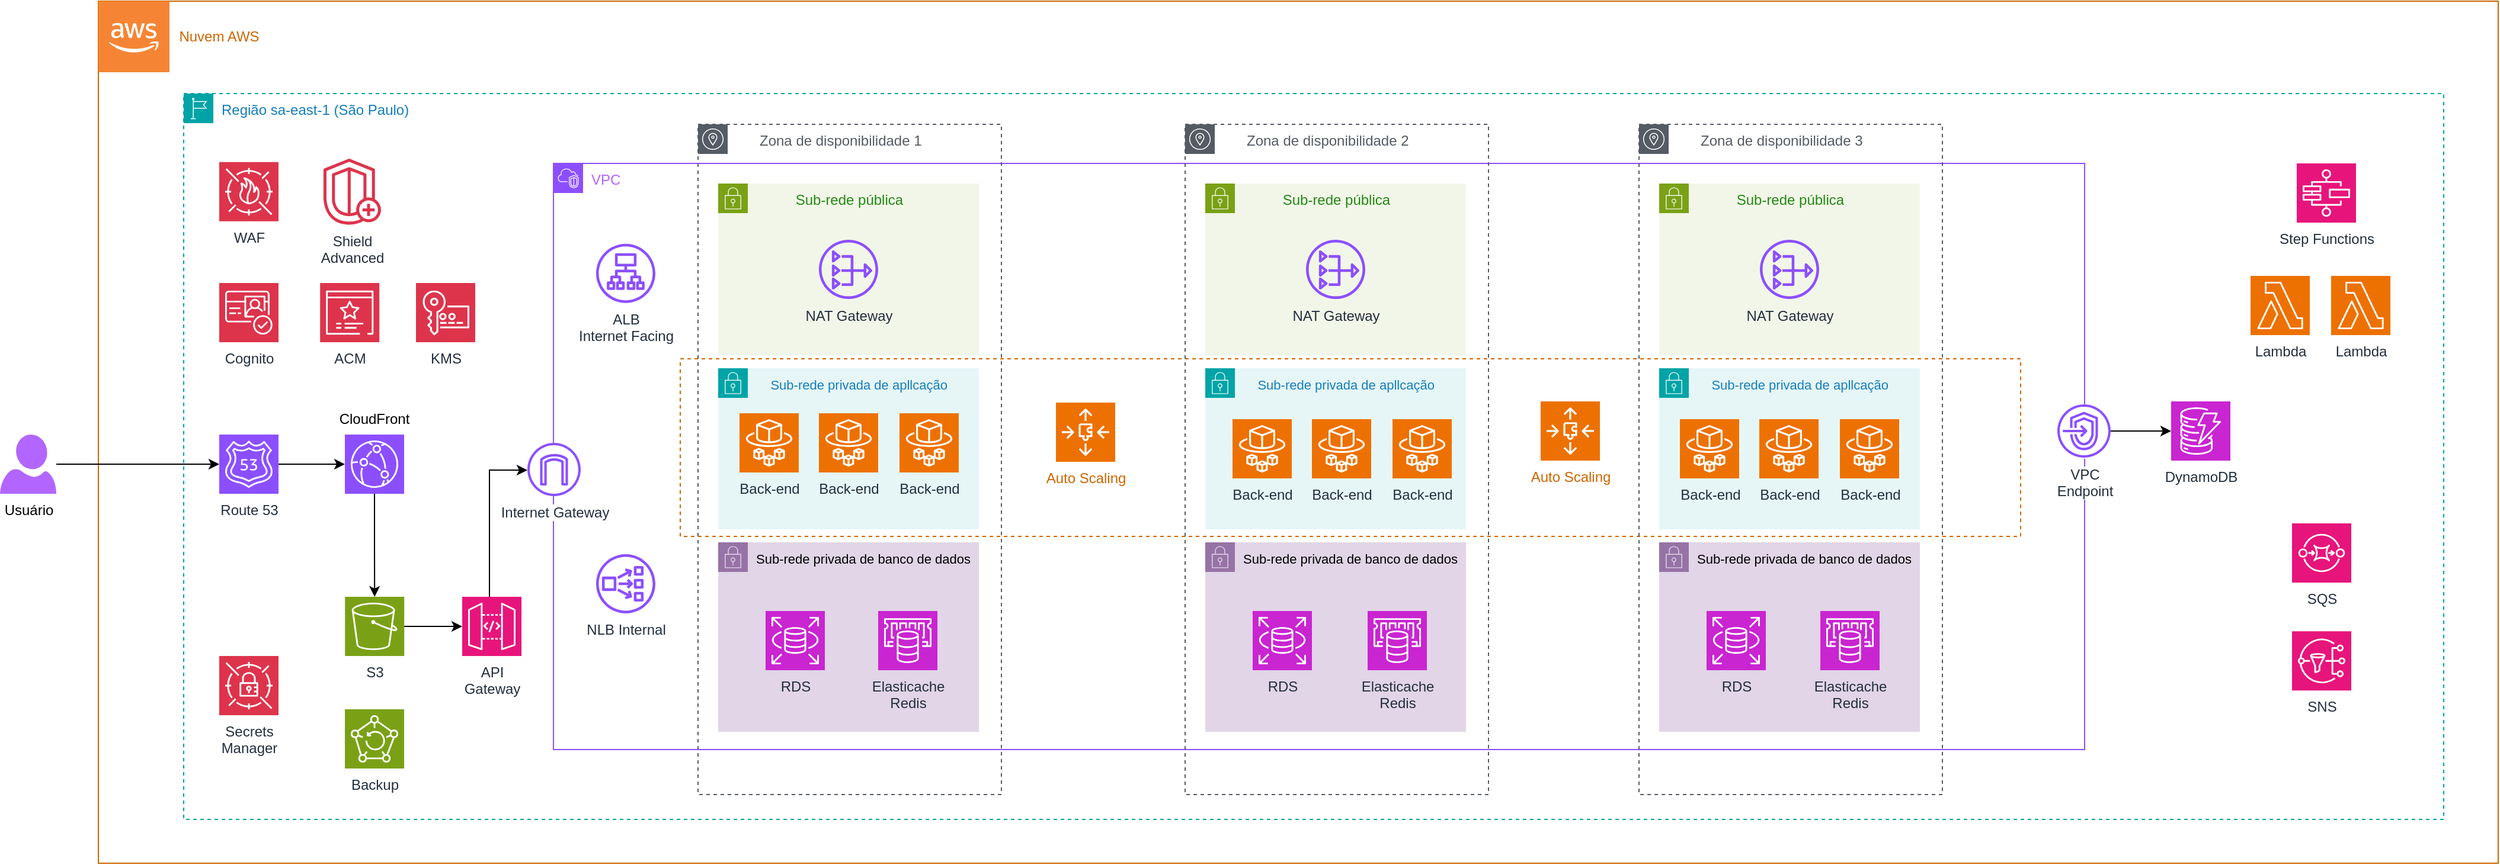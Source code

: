 <mxfile version="24.8.2">
  <diagram name="Página-1" id="DPcn1yZD8iGc-FGR58PV">
    <mxGraphModel dx="1272" dy="1261" grid="0" gridSize="10" guides="1" tooltips="1" connect="1" arrows="1" fold="1" page="0" pageScale="1" pageWidth="827" pageHeight="1169" math="0" shadow="0">
      <root>
        <mxCell id="0" />
        <mxCell id="1" parent="0" />
        <mxCell id="PLWEleHOjHAaLNSBa5Qi-57" value="" style="rounded=0;whiteSpace=wrap;html=1;fillColor=none;strokeColor=#CC6600;dashed=1;" vertex="1" parent="1">
          <mxGeometry x="913" y="249" width="1131" height="150" as="geometry" />
        </mxCell>
        <mxCell id="aoNCeluYvY0btMDJ25dr-2" value="" style="rounded=0;whiteSpace=wrap;html=1;fillColor=none;strokeColor=#CC6600;" parent="1" vertex="1">
          <mxGeometry x="422" y="-53" width="2025" height="728" as="geometry" />
        </mxCell>
        <mxCell id="PLWEleHOjHAaLNSBa5Qi-2" value="Região sa-east-1 (São Paulo)" style="points=[[0,0],[0.25,0],[0.5,0],[0.75,0],[1,0],[1,0.25],[1,0.5],[1,0.75],[1,1],[0.75,1],[0.5,1],[0.25,1],[0,1],[0,0.75],[0,0.5],[0,0.25]];outlineConnect=0;gradientColor=none;html=1;whiteSpace=wrap;fontSize=12;fontStyle=0;container=0;pointerEvents=0;collapsible=0;recursiveResize=0;shape=mxgraph.aws4.group;grIcon=mxgraph.aws4.group_region;strokeColor=#00A4A6;fillColor=none;verticalAlign=top;align=left;spacingLeft=30;fontColor=#147EBA;dashed=1;" vertex="1" parent="1">
          <mxGeometry x="494" y="25" width="1907" height="613" as="geometry" />
        </mxCell>
        <mxCell id="PLWEleHOjHAaLNSBa5Qi-3" value="&lt;font color=&quot;#b266ff&quot;&gt;VPC&lt;/font&gt;" style="points=[[0,0],[0.25,0],[0.5,0],[0.75,0],[1,0],[1,0.25],[1,0.5],[1,0.75],[1,1],[0.75,1],[0.5,1],[0.25,1],[0,1],[0,0.75],[0,0.5],[0,0.25]];outlineConnect=0;gradientColor=none;html=1;whiteSpace=wrap;fontSize=12;fontStyle=0;container=1;pointerEvents=0;collapsible=0;recursiveResize=0;shape=mxgraph.aws4.group;grIcon=mxgraph.aws4.group_vpc2;strokeColor=#8C4FFF;fillColor=none;verticalAlign=top;align=left;spacingLeft=30;fontColor=#AAB7B8;dashed=0;" vertex="1" parent="1">
          <mxGeometry x="806" y="84" width="1292" height="495" as="geometry" />
        </mxCell>
        <mxCell id="PLWEleHOjHAaLNSBa5Qi-55" value="&lt;font color=&quot;#cc6600&quot;&gt;Auto Scaling&lt;/font&gt;" style="sketch=0;points=[[0,0,0],[0.25,0,0],[0.5,0,0],[0.75,0,0],[1,0,0],[0,1,0],[0.25,1,0],[0.5,1,0],[0.75,1,0],[1,1,0],[0,0.25,0],[0,0.5,0],[0,0.75,0],[1,0.25,0],[1,0.5,0],[1,0.75,0]];outlineConnect=0;fontColor=#232F3E;fillColor=#ED7100;strokeColor=#ffffff;dashed=0;verticalLabelPosition=bottom;verticalAlign=top;align=center;html=1;fontSize=12;fontStyle=0;aspect=fixed;shape=mxgraph.aws4.resourceIcon;resIcon=mxgraph.aws4.auto_scaling3;" vertex="1" parent="PLWEleHOjHAaLNSBa5Qi-3">
          <mxGeometry x="424" y="202" width="50" height="50" as="geometry" />
        </mxCell>
        <mxCell id="PLWEleHOjHAaLNSBa5Qi-41" value="ALB&lt;br&gt;Internet Facing" style="sketch=0;outlineConnect=0;fontColor=#232F3E;gradientColor=none;fillColor=#8C4FFF;strokeColor=none;dashed=0;verticalLabelPosition=bottom;verticalAlign=top;align=center;html=1;fontSize=12;fontStyle=0;aspect=fixed;pointerEvents=1;shape=mxgraph.aws4.application_load_balancer;" vertex="1" parent="PLWEleHOjHAaLNSBa5Qi-3">
          <mxGeometry x="36" y="67.86" width="50" height="50" as="geometry" />
        </mxCell>
        <mxCell id="PLWEleHOjHAaLNSBa5Qi-12" value="" style="group" vertex="1" connectable="0" parent="1">
          <mxGeometry x="928" y="51" width="259" height="566" as="geometry" />
        </mxCell>
        <mxCell id="PLWEleHOjHAaLNSBa5Qi-4" value="&amp;nbsp; &amp;nbsp; &amp;nbsp; Zona de disponibilidade 1" style="sketch=0;outlineConnect=0;gradientColor=none;html=1;whiteSpace=wrap;fontSize=12;fontStyle=0;shape=mxgraph.aws4.group;grIcon=mxgraph.aws4.group_availability_zone;strokeColor=#545B64;fillColor=none;verticalAlign=top;align=left;spacingLeft=30;fontColor=#545B64;dashed=1;" vertex="1" parent="PLWEleHOjHAaLNSBa5Qi-12">
          <mxGeometry width="256" height="566" as="geometry" />
        </mxCell>
        <mxCell id="PLWEleHOjHAaLNSBa5Qi-9" value="&amp;nbsp; &amp;nbsp; &amp;nbsp; &amp;nbsp; &amp;nbsp; Sub-rede pública" style="points=[[0,0],[0.25,0],[0.5,0],[0.75,0],[1,0],[1,0.25],[1,0.5],[1,0.75],[1,1],[0.75,1],[0.5,1],[0.25,1],[0,1],[0,0.75],[0,0.5],[0,0.25]];outlineConnect=0;gradientColor=none;html=1;whiteSpace=wrap;fontSize=12;fontStyle=0;container=1;pointerEvents=0;collapsible=0;recursiveResize=0;shape=mxgraph.aws4.group;grIcon=mxgraph.aws4.group_security_group;grStroke=0;strokeColor=#7AA116;fillColor=#F2F6E8;verticalAlign=top;align=left;spacingLeft=30;fontColor=#248814;dashed=0;" vertex="1" parent="PLWEleHOjHAaLNSBa5Qi-12">
          <mxGeometry x="17" y="50" width="220" height="145" as="geometry" />
        </mxCell>
        <mxCell id="PLWEleHOjHAaLNSBa5Qi-10" value="&lt;font style=&quot;font-size: 11px;&quot;&gt;&amp;nbsp; &amp;nbsp; Sub-rede privada de apllcação&lt;/font&gt;" style="points=[[0,0],[0.25,0],[0.5,0],[0.75,0],[1,0],[1,0.25],[1,0.5],[1,0.75],[1,1],[0.75,1],[0.5,1],[0.25,1],[0,1],[0,0.75],[0,0.5],[0,0.25]];outlineConnect=0;gradientColor=none;html=1;whiteSpace=wrap;fontSize=12;fontStyle=0;container=1;pointerEvents=0;collapsible=0;recursiveResize=0;shape=mxgraph.aws4.group;grIcon=mxgraph.aws4.group_security_group;grStroke=0;strokeColor=#00A4A6;fillColor=#E6F6F7;verticalAlign=top;align=left;spacingLeft=30;fontColor=#147EBA;dashed=0;" vertex="1" parent="PLWEleHOjHAaLNSBa5Qi-12">
          <mxGeometry x="17" y="206" width="220" height="136" as="geometry" />
        </mxCell>
        <mxCell id="PLWEleHOjHAaLNSBa5Qi-11" value="&lt;font style=&quot;font-size: 11px;&quot;&gt;Sub-rede privada de banco de dados&lt;/font&gt;" style="points=[[0,0],[0.25,0],[0.5,0],[0.75,0],[1,0],[1,0.25],[1,0.5],[1,0.75],[1,1],[0.75,1],[0.5,1],[0.25,1],[0,1],[0,0.75],[0,0.5],[0,0.25]];outlineConnect=0;html=1;whiteSpace=wrap;fontSize=12;fontStyle=0;container=1;pointerEvents=0;collapsible=0;recursiveResize=0;shape=mxgraph.aws4.group;grIcon=mxgraph.aws4.group_security_group;grStroke=0;strokeColor=#9673a6;fillColor=#e1d5e7;verticalAlign=top;align=left;spacingLeft=30;dashed=0;" vertex="1" parent="PLWEleHOjHAaLNSBa5Qi-12">
          <mxGeometry x="17" y="353" width="220" height="160" as="geometry" />
        </mxCell>
        <mxCell id="PLWEleHOjHAaLNSBa5Qi-23" value="NAT Gateway" style="sketch=0;outlineConnect=0;fontColor=#232F3E;gradientColor=none;fillColor=#8C4FFF;strokeColor=none;dashed=0;verticalLabelPosition=bottom;verticalAlign=top;align=center;html=1;fontSize=12;fontStyle=0;aspect=fixed;pointerEvents=1;shape=mxgraph.aws4.nat_gateway;" vertex="1" parent="PLWEleHOjHAaLNSBa5Qi-12">
          <mxGeometry x="102" y="97.5" width="50" height="50" as="geometry" />
        </mxCell>
        <mxCell id="PLWEleHOjHAaLNSBa5Qi-39" value="Back-end" style="sketch=0;points=[[0,0,0],[0.25,0,0],[0.5,0,0],[0.75,0,0],[1,0,0],[0,1,0],[0.25,1,0],[0.5,1,0],[0.75,1,0],[1,1,0],[0,0.25,0],[0,0.5,0],[0,0.75,0],[1,0.25,0],[1,0.5,0],[1,0.75,0]];outlineConnect=0;fontColor=#232F3E;fillColor=#ED7100;strokeColor=#ffffff;dashed=0;verticalLabelPosition=bottom;verticalAlign=top;align=center;html=1;fontSize=12;fontStyle=0;aspect=fixed;shape=mxgraph.aws4.resourceIcon;resIcon=mxgraph.aws4.fargate;" vertex="1" parent="PLWEleHOjHAaLNSBa5Qi-12">
          <mxGeometry x="35" y="244" width="50" height="50" as="geometry" />
        </mxCell>
        <mxCell id="PLWEleHOjHAaLNSBa5Qi-42" value="RDS" style="sketch=0;points=[[0,0,0],[0.25,0,0],[0.5,0,0],[0.75,0,0],[1,0,0],[0,1,0],[0.25,1,0],[0.5,1,0],[0.75,1,0],[1,1,0],[0,0.25,0],[0,0.5,0],[0,0.75,0],[1,0.25,0],[1,0.5,0],[1,0.75,0]];outlineConnect=0;fontColor=#232F3E;fillColor=#C925D1;strokeColor=#ffffff;dashed=0;verticalLabelPosition=bottom;verticalAlign=top;align=center;html=1;fontSize=12;fontStyle=0;aspect=fixed;shape=mxgraph.aws4.resourceIcon;resIcon=mxgraph.aws4.rds;" vertex="1" parent="PLWEleHOjHAaLNSBa5Qi-12">
          <mxGeometry x="57" y="411" width="50" height="50" as="geometry" />
        </mxCell>
        <mxCell id="PLWEleHOjHAaLNSBa5Qi-83" value="Elasticache&lt;div&gt;Redis&lt;/div&gt;" style="sketch=0;points=[[0,0,0],[0.25,0,0],[0.5,0,0],[0.75,0,0],[1,0,0],[0,1,0],[0.25,1,0],[0.5,1,0],[0.75,1,0],[1,1,0],[0,0.25,0],[0,0.5,0],[0,0.75,0],[1,0.25,0],[1,0.5,0],[1,0.75,0]];outlineConnect=0;fontColor=#232F3E;fillColor=#C925D1;strokeColor=#ffffff;dashed=0;verticalLabelPosition=bottom;verticalAlign=top;align=center;html=1;fontSize=12;fontStyle=0;aspect=fixed;shape=mxgraph.aws4.resourceIcon;resIcon=mxgraph.aws4.elasticache;" vertex="1" parent="PLWEleHOjHAaLNSBa5Qi-12">
          <mxGeometry x="152" y="411" width="50" height="50" as="geometry" />
        </mxCell>
        <mxCell id="PLWEleHOjHAaLNSBa5Qi-90" value="Back-end" style="sketch=0;points=[[0,0,0],[0.25,0,0],[0.5,0,0],[0.75,0,0],[1,0,0],[0,1,0],[0.25,1,0],[0.5,1,0],[0.75,1,0],[1,1,0],[0,0.25,0],[0,0.5,0],[0,0.75,0],[1,0.25,0],[1,0.5,0],[1,0.75,0]];outlineConnect=0;fontColor=#232F3E;fillColor=#ED7100;strokeColor=#ffffff;dashed=0;verticalLabelPosition=bottom;verticalAlign=top;align=center;html=1;fontSize=12;fontStyle=0;aspect=fixed;shape=mxgraph.aws4.resourceIcon;resIcon=mxgraph.aws4.fargate;" vertex="1" parent="PLWEleHOjHAaLNSBa5Qi-12">
          <mxGeometry x="102" y="244" width="50" height="50" as="geometry" />
        </mxCell>
        <mxCell id="PLWEleHOjHAaLNSBa5Qi-91" value="Back-end" style="sketch=0;points=[[0,0,0],[0.25,0,0],[0.5,0,0],[0.75,0,0],[1,0,0],[0,1,0],[0.25,1,0],[0.5,1,0],[0.75,1,0],[1,1,0],[0,0.25,0],[0,0.5,0],[0,0.75,0],[1,0.25,0],[1,0.5,0],[1,0.75,0]];outlineConnect=0;fontColor=#232F3E;fillColor=#ED7100;strokeColor=#ffffff;dashed=0;verticalLabelPosition=bottom;verticalAlign=top;align=center;html=1;fontSize=12;fontStyle=0;aspect=fixed;shape=mxgraph.aws4.resourceIcon;resIcon=mxgraph.aws4.fargate;" vertex="1" parent="PLWEleHOjHAaLNSBa5Qi-12">
          <mxGeometry x="170" y="244" width="50" height="50" as="geometry" />
        </mxCell>
        <mxCell id="PLWEleHOjHAaLNSBa5Qi-27" value="" style="ellipse;whiteSpace=wrap;html=1;aspect=fixed;fillColor=default;strokeColor=none;" vertex="1" parent="1">
          <mxGeometry x="784" y="320" width="45" height="45" as="geometry" />
        </mxCell>
        <mxCell id="PLWEleHOjHAaLNSBa5Qi-26" value="&lt;span style=&quot;background-color: rgb(255, 255, 255);&quot;&gt;Internet Gateway&lt;/span&gt;" style="sketch=0;outlineConnect=0;fontColor=#232F3E;gradientColor=none;fillColor=#8C4FFF;strokeColor=none;dashed=0;verticalLabelPosition=bottom;verticalAlign=top;align=center;html=1;fontSize=12;fontStyle=0;aspect=fixed;pointerEvents=1;shape=mxgraph.aws4.internet_gateway;" vertex="1" parent="1">
          <mxGeometry x="784" y="320" width="45" height="45" as="geometry" />
        </mxCell>
        <mxCell id="PLWEleHOjHAaLNSBa5Qi-30" value="Usuário" style="verticalLabelPosition=bottom;html=1;verticalAlign=top;align=center;strokeColor=none;fillColor=#B266FF;shape=mxgraph.azure.user;" vertex="1" parent="1">
          <mxGeometry x="339" y="313" width="47.5" height="50" as="geometry" />
        </mxCell>
        <mxCell id="PLWEleHOjHAaLNSBa5Qi-31" value="Route 53" style="sketch=0;points=[[0,0,0],[0.25,0,0],[0.5,0,0],[0.75,0,0],[1,0,0],[0,1,0],[0.25,1,0],[0.5,1,0],[0.75,1,0],[1,1,0],[0,0.25,0],[0,0.5,0],[0,0.75,0],[1,0.25,0],[1,0.5,0],[1,0.75,0]];outlineConnect=0;fontColor=#232F3E;fillColor=#8C4FFF;strokeColor=#ffffff;dashed=0;verticalLabelPosition=bottom;verticalAlign=top;align=center;html=1;fontSize=12;fontStyle=0;aspect=fixed;shape=mxgraph.aws4.resourceIcon;resIcon=mxgraph.aws4.route_53;" vertex="1" parent="1">
          <mxGeometry x="524.004" y="313" width="50" height="50" as="geometry" />
        </mxCell>
        <mxCell id="PLWEleHOjHAaLNSBa5Qi-50" style="edgeStyle=orthogonalEdgeStyle;rounded=0;orthogonalLoop=1;jettySize=auto;html=1;" edge="1" parent="1" source="PLWEleHOjHAaLNSBa5Qi-33" target="PLWEleHOjHAaLNSBa5Qi-34">
          <mxGeometry relative="1" as="geometry" />
        </mxCell>
        <mxCell id="PLWEleHOjHAaLNSBa5Qi-33" value="" style="sketch=0;points=[[0,0,0],[0.25,0,0],[0.5,0,0],[0.75,0,0],[1,0,0],[0,1,0],[0.25,1,0],[0.5,1,0],[0.75,1,0],[1,1,0],[0,0.25,0],[0,0.5,0],[0,0.75,0],[1,0.25,0],[1,0.5,0],[1,0.75,0]];outlineConnect=0;fontColor=#232F3E;fillColor=#8C4FFF;strokeColor=#ffffff;dashed=0;verticalLabelPosition=bottom;verticalAlign=top;align=center;html=1;fontSize=12;fontStyle=0;aspect=fixed;shape=mxgraph.aws4.resourceIcon;resIcon=mxgraph.aws4.cloudfront;" vertex="1" parent="1">
          <mxGeometry x="630.0" y="313" width="50" height="50" as="geometry" />
        </mxCell>
        <mxCell id="PLWEleHOjHAaLNSBa5Qi-34" value="S3" style="sketch=0;points=[[0,0,0],[0.25,0,0],[0.5,0,0],[0.75,0,0],[1,0,0],[0,1,0],[0.25,1,0],[0.5,1,0],[0.75,1,0],[1,1,0],[0,0.25,0],[0,0.5,0],[0,0.75,0],[1,0.25,0],[1,0.5,0],[1,0.75,0]];outlineConnect=0;fontColor=#232F3E;fillColor=#7AA116;strokeColor=#ffffff;dashed=0;verticalLabelPosition=bottom;verticalAlign=top;align=center;html=1;fontSize=12;fontStyle=0;aspect=fixed;shape=mxgraph.aws4.resourceIcon;resIcon=mxgraph.aws4.s3;" vertex="1" parent="1">
          <mxGeometry x="630.104" y="450" width="50" height="50" as="geometry" />
        </mxCell>
        <mxCell id="PLWEleHOjHAaLNSBa5Qi-53" style="edgeStyle=orthogonalEdgeStyle;rounded=0;orthogonalLoop=1;jettySize=auto;html=1;" edge="1" parent="1" source="PLWEleHOjHAaLNSBa5Qi-35" target="PLWEleHOjHAaLNSBa5Qi-26">
          <mxGeometry relative="1" as="geometry">
            <Array as="points">
              <mxPoint x="752" y="343" />
            </Array>
          </mxGeometry>
        </mxCell>
        <mxCell id="PLWEleHOjHAaLNSBa5Qi-35" value="API &lt;br&gt;Gateway" style="sketch=0;points=[[0,0,0],[0.25,0,0],[0.5,0,0],[0.75,0,0],[1,0,0],[0,1,0],[0.25,1,0],[0.5,1,0],[0.75,1,0],[1,1,0],[0,0.25,0],[0,0.5,0],[0,0.75,0],[1,0.25,0],[1,0.5,0],[1,0.75,0]];outlineConnect=0;fontColor=#232F3E;fillColor=#E7157B;strokeColor=#ffffff;dashed=0;verticalLabelPosition=bottom;verticalAlign=top;align=center;html=1;fontSize=12;fontStyle=0;aspect=fixed;shape=mxgraph.aws4.resourceIcon;resIcon=mxgraph.aws4.api_gateway;" vertex="1" parent="1">
          <mxGeometry x="729.001" y="450" width="50" height="50" as="geometry" />
        </mxCell>
        <mxCell id="PLWEleHOjHAaLNSBa5Qi-37" value="Shield&lt;br&gt;Advanced" style="sketch=0;outlineConnect=0;fontColor=#232F3E;gradientColor=none;fillColor=#DD344C;strokeColor=none;dashed=0;verticalLabelPosition=bottom;verticalAlign=top;align=center;html=1;fontSize=12;fontStyle=0;aspect=fixed;pointerEvents=1;shape=mxgraph.aws4.shield_shield_advanced;" vertex="1" parent="1">
          <mxGeometry x="610.996" y="80.0" width="50" height="55.71" as="geometry" />
        </mxCell>
        <mxCell id="PLWEleHOjHAaLNSBa5Qi-38" value="ACM" style="sketch=0;points=[[0,0,0],[0.25,0,0],[0.5,0,0],[0.75,0,0],[1,0,0],[0,1,0],[0.25,1,0],[0.5,1,0],[0.75,1,0],[1,1,0],[0,0.25,0],[0,0.5,0],[0,0.75,0],[1,0.25,0],[1,0.5,0],[1,0.75,0]];outlineConnect=0;fontColor=#232F3E;fillColor=#DD344C;strokeColor=#ffffff;dashed=0;verticalLabelPosition=bottom;verticalAlign=top;align=center;html=1;fontSize=12;fontStyle=0;aspect=fixed;shape=mxgraph.aws4.resourceIcon;resIcon=mxgraph.aws4.certificate_manager_3;" vertex="1" parent="1">
          <mxGeometry x="609.106" y="185" width="50" height="50" as="geometry" />
        </mxCell>
        <mxCell id="aoNCeluYvY0btMDJ25dr-1" value="" style="outlineConnect=0;dashed=0;verticalLabelPosition=bottom;verticalAlign=top;align=center;html=1;shape=mxgraph.aws3.cloud_2;fillColor=#F58534;gradientColor=none;aspect=fixed;" parent="1" vertex="1">
          <mxGeometry x="422" y="-53" width="60" height="60" as="geometry" />
        </mxCell>
        <mxCell id="PLWEleHOjHAaLNSBa5Qi-1" value="&lt;font color=&quot;#cc6600&quot;&gt;Nuvem AWS&lt;/font&gt;" style="text;html=1;align=center;verticalAlign=middle;whiteSpace=wrap;rounded=0;" vertex="1" parent="1">
          <mxGeometry x="482" y="-38" width="84" height="30" as="geometry" />
        </mxCell>
        <mxCell id="PLWEleHOjHAaLNSBa5Qi-40" value="NLB Internal" style="sketch=0;outlineConnect=0;fontColor=#232F3E;gradientColor=none;fillColor=#8C4FFF;strokeColor=none;dashed=0;verticalLabelPosition=bottom;verticalAlign=top;align=center;html=1;fontSize=12;fontStyle=0;aspect=fixed;pointerEvents=1;shape=mxgraph.aws4.network_load_balancer;" vertex="1" parent="1">
          <mxGeometry x="842" y="414" width="50" height="50" as="geometry" />
        </mxCell>
        <mxCell id="PLWEleHOjHAaLNSBa5Qi-43" value="DynamoDB" style="sketch=0;points=[[0,0,0],[0.25,0,0],[0.5,0,0],[0.75,0,0],[1,0,0],[0,1,0],[0.25,1,0],[0.5,1,0],[0.75,1,0],[1,1,0],[0,0.25,0],[0,0.5,0],[0,0.75,0],[1,0.25,0],[1,0.5,0],[1,0.75,0]];outlineConnect=0;fontColor=#232F3E;fillColor=#C925D1;strokeColor=#ffffff;dashed=0;verticalLabelPosition=bottom;verticalAlign=top;align=center;html=1;fontSize=12;fontStyle=0;aspect=fixed;shape=mxgraph.aws4.resourceIcon;resIcon=mxgraph.aws4.dynamodb;" vertex="1" parent="1">
          <mxGeometry x="2171" y="285" width="50" height="50" as="geometry" />
        </mxCell>
        <mxCell id="PLWEleHOjHAaLNSBa5Qi-44" value="Lambda" style="sketch=0;points=[[0,0,0],[0.25,0,0],[0.5,0,0],[0.75,0,0],[1,0,0],[0,1,0],[0.25,1,0],[0.5,1,0],[0.75,1,0],[1,1,0],[0,0.25,0],[0,0.5,0],[0,0.75,0],[1,0.25,0],[1,0.5,0],[1,0.75,0]];outlineConnect=0;fontColor=#232F3E;fillColor=#ED7100;strokeColor=#ffffff;dashed=0;verticalLabelPosition=bottom;verticalAlign=top;align=center;html=1;fontSize=12;fontStyle=0;aspect=fixed;shape=mxgraph.aws4.resourceIcon;resIcon=mxgraph.aws4.lambda;" vertex="1" parent="1">
          <mxGeometry x="2238" y="179" width="50" height="50" as="geometry" />
        </mxCell>
        <mxCell id="PLWEleHOjHAaLNSBa5Qi-45" value="Step Functions" style="sketch=0;points=[[0,0,0],[0.25,0,0],[0.5,0,0],[0.75,0,0],[1,0,0],[0,1,0],[0.25,1,0],[0.5,1,0],[0.75,1,0],[1,1,0],[0,0.25,0],[0,0.5,0],[0,0.75,0],[1,0.25,0],[1,0.5,0],[1,0.75,0]];outlineConnect=0;fontColor=#232F3E;fillColor=#E7157B;strokeColor=#ffffff;dashed=0;verticalLabelPosition=bottom;verticalAlign=top;align=center;html=1;fontSize=12;fontStyle=0;aspect=fixed;shape=mxgraph.aws4.resourceIcon;resIcon=mxgraph.aws4.step_functions;" vertex="1" parent="1">
          <mxGeometry x="2277" y="84" width="50" height="50" as="geometry" />
        </mxCell>
        <mxCell id="PLWEleHOjHAaLNSBa5Qi-46" style="edgeStyle=orthogonalEdgeStyle;rounded=0;orthogonalLoop=1;jettySize=auto;html=1;entryX=0;entryY=0.5;entryDx=0;entryDy=0;entryPerimeter=0;" edge="1" parent="1" source="PLWEleHOjHAaLNSBa5Qi-30" target="PLWEleHOjHAaLNSBa5Qi-31">
          <mxGeometry relative="1" as="geometry" />
        </mxCell>
        <mxCell id="PLWEleHOjHAaLNSBa5Qi-47" style="edgeStyle=orthogonalEdgeStyle;rounded=0;orthogonalLoop=1;jettySize=auto;html=1;entryX=0;entryY=0.5;entryDx=0;entryDy=0;entryPerimeter=0;" edge="1" parent="1" source="PLWEleHOjHAaLNSBa5Qi-31" target="PLWEleHOjHAaLNSBa5Qi-33">
          <mxGeometry relative="1" as="geometry" />
        </mxCell>
        <mxCell id="PLWEleHOjHAaLNSBa5Qi-49" value="CloudFront" style="text;html=1;align=center;verticalAlign=middle;whiteSpace=wrap;rounded=0;" vertex="1" parent="1">
          <mxGeometry x="625.1" y="285" width="60" height="30" as="geometry" />
        </mxCell>
        <mxCell id="PLWEleHOjHAaLNSBa5Qi-51" value="SQS" style="sketch=0;points=[[0,0,0],[0.25,0,0],[0.5,0,0],[0.75,0,0],[1,0,0],[0,1,0],[0.25,1,0],[0.5,1,0],[0.75,1,0],[1,1,0],[0,0.25,0],[0,0.5,0],[0,0.75,0],[1,0.25,0],[1,0.5,0],[1,0.75,0]];outlineConnect=0;fontColor=#232F3E;fillColor=#E7157B;strokeColor=#ffffff;dashed=0;verticalLabelPosition=bottom;verticalAlign=top;align=center;html=1;fontSize=12;fontStyle=0;aspect=fixed;shape=mxgraph.aws4.resourceIcon;resIcon=mxgraph.aws4.sqs;" vertex="1" parent="1">
          <mxGeometry x="2273" y="388" width="50" height="50" as="geometry" />
        </mxCell>
        <mxCell id="PLWEleHOjHAaLNSBa5Qi-52" style="edgeStyle=orthogonalEdgeStyle;rounded=0;orthogonalLoop=1;jettySize=auto;html=1;entryX=0;entryY=0.5;entryDx=0;entryDy=0;entryPerimeter=0;" edge="1" parent="1" source="PLWEleHOjHAaLNSBa5Qi-34" target="PLWEleHOjHAaLNSBa5Qi-35">
          <mxGeometry relative="1" as="geometry" />
        </mxCell>
        <mxCell id="PLWEleHOjHAaLNSBa5Qi-59" value="" style="group" vertex="1" connectable="0" parent="1">
          <mxGeometry x="1339" y="51" width="259" height="566" as="geometry" />
        </mxCell>
        <mxCell id="PLWEleHOjHAaLNSBa5Qi-60" value="&amp;nbsp; &amp;nbsp; &amp;nbsp; Zona de disponibilidade 2" style="sketch=0;outlineConnect=0;gradientColor=none;html=1;whiteSpace=wrap;fontSize=12;fontStyle=0;shape=mxgraph.aws4.group;grIcon=mxgraph.aws4.group_availability_zone;strokeColor=#545B64;fillColor=none;verticalAlign=top;align=left;spacingLeft=30;fontColor=#545B64;dashed=1;" vertex="1" parent="PLWEleHOjHAaLNSBa5Qi-59">
          <mxGeometry width="256" height="566" as="geometry" />
        </mxCell>
        <mxCell id="PLWEleHOjHAaLNSBa5Qi-61" value="&amp;nbsp; &amp;nbsp; &amp;nbsp; &amp;nbsp; &amp;nbsp; Sub-rede pública" style="points=[[0,0],[0.25,0],[0.5,0],[0.75,0],[1,0],[1,0.25],[1,0.5],[1,0.75],[1,1],[0.75,1],[0.5,1],[0.25,1],[0,1],[0,0.75],[0,0.5],[0,0.25]];outlineConnect=0;gradientColor=none;html=1;whiteSpace=wrap;fontSize=12;fontStyle=0;container=1;pointerEvents=0;collapsible=0;recursiveResize=0;shape=mxgraph.aws4.group;grIcon=mxgraph.aws4.group_security_group;grStroke=0;strokeColor=#7AA116;fillColor=#F2F6E8;verticalAlign=top;align=left;spacingLeft=30;fontColor=#248814;dashed=0;" vertex="1" parent="PLWEleHOjHAaLNSBa5Qi-59">
          <mxGeometry x="17" y="50" width="220" height="145" as="geometry" />
        </mxCell>
        <mxCell id="PLWEleHOjHAaLNSBa5Qi-62" value="&lt;font style=&quot;font-size: 11px;&quot;&gt;&amp;nbsp; &amp;nbsp; Sub-rede privada de apllcação&lt;/font&gt;" style="points=[[0,0],[0.25,0],[0.5,0],[0.75,0],[1,0],[1,0.25],[1,0.5],[1,0.75],[1,1],[0.75,1],[0.5,1],[0.25,1],[0,1],[0,0.75],[0,0.5],[0,0.25]];outlineConnect=0;gradientColor=none;html=1;whiteSpace=wrap;fontSize=12;fontStyle=0;container=1;pointerEvents=0;collapsible=0;recursiveResize=0;shape=mxgraph.aws4.group;grIcon=mxgraph.aws4.group_security_group;grStroke=0;strokeColor=#00A4A6;fillColor=#E6F6F7;verticalAlign=top;align=left;spacingLeft=30;fontColor=#147EBA;dashed=0;" vertex="1" parent="PLWEleHOjHAaLNSBa5Qi-59">
          <mxGeometry x="17" y="206" width="220" height="136" as="geometry" />
        </mxCell>
        <mxCell id="PLWEleHOjHAaLNSBa5Qi-63" value="&lt;font style=&quot;font-size: 11px;&quot;&gt;Sub-rede privada de banco de dados&lt;/font&gt;" style="points=[[0,0],[0.25,0],[0.5,0],[0.75,0],[1,0],[1,0.25],[1,0.5],[1,0.75],[1,1],[0.75,1],[0.5,1],[0.25,1],[0,1],[0,0.75],[0,0.5],[0,0.25]];outlineConnect=0;html=1;whiteSpace=wrap;fontSize=12;fontStyle=0;container=1;pointerEvents=0;collapsible=0;recursiveResize=0;shape=mxgraph.aws4.group;grIcon=mxgraph.aws4.group_security_group;grStroke=0;strokeColor=#9673a6;fillColor=#e1d5e7;verticalAlign=top;align=left;spacingLeft=30;dashed=0;" vertex="1" parent="PLWEleHOjHAaLNSBa5Qi-59">
          <mxGeometry x="17" y="353" width="220" height="160" as="geometry" />
        </mxCell>
        <mxCell id="PLWEleHOjHAaLNSBa5Qi-64" value="NAT Gateway" style="sketch=0;outlineConnect=0;fontColor=#232F3E;gradientColor=none;fillColor=#8C4FFF;strokeColor=none;dashed=0;verticalLabelPosition=bottom;verticalAlign=top;align=center;html=1;fontSize=12;fontStyle=0;aspect=fixed;pointerEvents=1;shape=mxgraph.aws4.nat_gateway;" vertex="1" parent="PLWEleHOjHAaLNSBa5Qi-59">
          <mxGeometry x="102" y="97.5" width="50" height="50" as="geometry" />
        </mxCell>
        <mxCell id="PLWEleHOjHAaLNSBa5Qi-66" value="RDS" style="sketch=0;points=[[0,0,0],[0.25,0,0],[0.5,0,0],[0.75,0,0],[1,0,0],[0,1,0],[0.25,1,0],[0.5,1,0],[0.75,1,0],[1,1,0],[0,0.25,0],[0,0.5,0],[0,0.75,0],[1,0.25,0],[1,0.5,0],[1,0.75,0]];outlineConnect=0;fontColor=#232F3E;fillColor=#C925D1;strokeColor=#ffffff;dashed=0;verticalLabelPosition=bottom;verticalAlign=top;align=center;html=1;fontSize=12;fontStyle=0;aspect=fixed;shape=mxgraph.aws4.resourceIcon;resIcon=mxgraph.aws4.rds;" vertex="1" parent="PLWEleHOjHAaLNSBa5Qi-59">
          <mxGeometry x="57" y="411" width="50" height="50" as="geometry" />
        </mxCell>
        <mxCell id="PLWEleHOjHAaLNSBa5Qi-87" value="Elasticache&lt;div&gt;Redis&lt;/div&gt;" style="sketch=0;points=[[0,0,0],[0.25,0,0],[0.5,0,0],[0.75,0,0],[1,0,0],[0,1,0],[0.25,1,0],[0.5,1,0],[0.75,1,0],[1,1,0],[0,0.25,0],[0,0.5,0],[0,0.75,0],[1,0.25,0],[1,0.5,0],[1,0.75,0]];outlineConnect=0;fontColor=#232F3E;fillColor=#C925D1;strokeColor=#ffffff;dashed=0;verticalLabelPosition=bottom;verticalAlign=top;align=center;html=1;fontSize=12;fontStyle=0;aspect=fixed;shape=mxgraph.aws4.resourceIcon;resIcon=mxgraph.aws4.elasticache;" vertex="1" parent="PLWEleHOjHAaLNSBa5Qi-59">
          <mxGeometry x="154" y="411" width="50" height="50" as="geometry" />
        </mxCell>
        <mxCell id="PLWEleHOjHAaLNSBa5Qi-92" value="Back-end" style="sketch=0;points=[[0,0,0],[0.25,0,0],[0.5,0,0],[0.75,0,0],[1,0,0],[0,1,0],[0.25,1,0],[0.5,1,0],[0.75,1,0],[1,1,0],[0,0.25,0],[0,0.5,0],[0,0.75,0],[1,0.25,0],[1,0.5,0],[1,0.75,0]];outlineConnect=0;fontColor=#232F3E;fillColor=#ED7100;strokeColor=#ffffff;dashed=0;verticalLabelPosition=bottom;verticalAlign=top;align=center;html=1;fontSize=12;fontStyle=0;aspect=fixed;shape=mxgraph.aws4.resourceIcon;resIcon=mxgraph.aws4.fargate;" vertex="1" parent="PLWEleHOjHAaLNSBa5Qi-59">
          <mxGeometry x="40" y="249" width="50" height="50" as="geometry" />
        </mxCell>
        <mxCell id="PLWEleHOjHAaLNSBa5Qi-93" value="Back-end" style="sketch=0;points=[[0,0,0],[0.25,0,0],[0.5,0,0],[0.75,0,0],[1,0,0],[0,1,0],[0.25,1,0],[0.5,1,0],[0.75,1,0],[1,1,0],[0,0.25,0],[0,0.5,0],[0,0.75,0],[1,0.25,0],[1,0.5,0],[1,0.75,0]];outlineConnect=0;fontColor=#232F3E;fillColor=#ED7100;strokeColor=#ffffff;dashed=0;verticalLabelPosition=bottom;verticalAlign=top;align=center;html=1;fontSize=12;fontStyle=0;aspect=fixed;shape=mxgraph.aws4.resourceIcon;resIcon=mxgraph.aws4.fargate;" vertex="1" parent="PLWEleHOjHAaLNSBa5Qi-59">
          <mxGeometry x="107" y="249" width="50" height="50" as="geometry" />
        </mxCell>
        <mxCell id="PLWEleHOjHAaLNSBa5Qi-94" value="Back-end" style="sketch=0;points=[[0,0,0],[0.25,0,0],[0.5,0,0],[0.75,0,0],[1,0,0],[0,1,0],[0.25,1,0],[0.5,1,0],[0.75,1,0],[1,1,0],[0,0.25,0],[0,0.5,0],[0,0.75,0],[1,0.25,0],[1,0.5,0],[1,0.75,0]];outlineConnect=0;fontColor=#232F3E;fillColor=#ED7100;strokeColor=#ffffff;dashed=0;verticalLabelPosition=bottom;verticalAlign=top;align=center;html=1;fontSize=12;fontStyle=0;aspect=fixed;shape=mxgraph.aws4.resourceIcon;resIcon=mxgraph.aws4.fargate;" vertex="1" parent="PLWEleHOjHAaLNSBa5Qi-59">
          <mxGeometry x="175" y="249" width="50" height="50" as="geometry" />
        </mxCell>
        <mxCell id="PLWEleHOjHAaLNSBa5Qi-67" value="" style="group" vertex="1" connectable="0" parent="1">
          <mxGeometry x="1722" y="51" width="259" height="566" as="geometry" />
        </mxCell>
        <mxCell id="PLWEleHOjHAaLNSBa5Qi-68" value="&amp;nbsp; &amp;nbsp; &amp;nbsp; Zona de disponibilidade 3" style="sketch=0;outlineConnect=0;gradientColor=none;html=1;whiteSpace=wrap;fontSize=12;fontStyle=0;shape=mxgraph.aws4.group;grIcon=mxgraph.aws4.group_availability_zone;strokeColor=#545B64;fillColor=none;verticalAlign=top;align=left;spacingLeft=30;fontColor=#545B64;dashed=1;" vertex="1" parent="PLWEleHOjHAaLNSBa5Qi-67">
          <mxGeometry width="256" height="566" as="geometry" />
        </mxCell>
        <mxCell id="PLWEleHOjHAaLNSBa5Qi-69" value="&amp;nbsp; &amp;nbsp; &amp;nbsp; &amp;nbsp; &amp;nbsp; Sub-rede pública" style="points=[[0,0],[0.25,0],[0.5,0],[0.75,0],[1,0],[1,0.25],[1,0.5],[1,0.75],[1,1],[0.75,1],[0.5,1],[0.25,1],[0,1],[0,0.75],[0,0.5],[0,0.25]];outlineConnect=0;gradientColor=none;html=1;whiteSpace=wrap;fontSize=12;fontStyle=0;container=1;pointerEvents=0;collapsible=0;recursiveResize=0;shape=mxgraph.aws4.group;grIcon=mxgraph.aws4.group_security_group;grStroke=0;strokeColor=#7AA116;fillColor=#F2F6E8;verticalAlign=top;align=left;spacingLeft=30;fontColor=#248814;dashed=0;" vertex="1" parent="PLWEleHOjHAaLNSBa5Qi-67">
          <mxGeometry x="17" y="50" width="220" height="145" as="geometry" />
        </mxCell>
        <mxCell id="PLWEleHOjHAaLNSBa5Qi-70" value="&lt;font style=&quot;font-size: 11px;&quot;&gt;&amp;nbsp; &amp;nbsp; Sub-rede privada de apllcação&lt;/font&gt;" style="points=[[0,0],[0.25,0],[0.5,0],[0.75,0],[1,0],[1,0.25],[1,0.5],[1,0.75],[1,1],[0.75,1],[0.5,1],[0.25,1],[0,1],[0,0.75],[0,0.5],[0,0.25]];outlineConnect=0;gradientColor=none;html=1;whiteSpace=wrap;fontSize=12;fontStyle=0;container=1;pointerEvents=0;collapsible=0;recursiveResize=0;shape=mxgraph.aws4.group;grIcon=mxgraph.aws4.group_security_group;grStroke=0;strokeColor=#00A4A6;fillColor=#E6F6F7;verticalAlign=top;align=left;spacingLeft=30;fontColor=#147EBA;dashed=0;" vertex="1" parent="PLWEleHOjHAaLNSBa5Qi-67">
          <mxGeometry x="17" y="206" width="220" height="136" as="geometry" />
        </mxCell>
        <mxCell id="PLWEleHOjHAaLNSBa5Qi-71" value="&lt;font style=&quot;font-size: 11px;&quot;&gt;Sub-rede privada de banco de dados&lt;/font&gt;" style="points=[[0,0],[0.25,0],[0.5,0],[0.75,0],[1,0],[1,0.25],[1,0.5],[1,0.75],[1,1],[0.75,1],[0.5,1],[0.25,1],[0,1],[0,0.75],[0,0.5],[0,0.25]];outlineConnect=0;html=1;whiteSpace=wrap;fontSize=12;fontStyle=0;container=1;pointerEvents=0;collapsible=0;recursiveResize=0;shape=mxgraph.aws4.group;grIcon=mxgraph.aws4.group_security_group;grStroke=0;strokeColor=#9673a6;fillColor=#e1d5e7;verticalAlign=top;align=left;spacingLeft=30;dashed=0;" vertex="1" parent="PLWEleHOjHAaLNSBa5Qi-67">
          <mxGeometry x="17" y="353" width="220" height="160" as="geometry" />
        </mxCell>
        <mxCell id="PLWEleHOjHAaLNSBa5Qi-72" value="NAT Gateway" style="sketch=0;outlineConnect=0;fontColor=#232F3E;gradientColor=none;fillColor=#8C4FFF;strokeColor=none;dashed=0;verticalLabelPosition=bottom;verticalAlign=top;align=center;html=1;fontSize=12;fontStyle=0;aspect=fixed;pointerEvents=1;shape=mxgraph.aws4.nat_gateway;" vertex="1" parent="PLWEleHOjHAaLNSBa5Qi-67">
          <mxGeometry x="102" y="97.5" width="50" height="50" as="geometry" />
        </mxCell>
        <mxCell id="PLWEleHOjHAaLNSBa5Qi-74" value="RDS" style="sketch=0;points=[[0,0,0],[0.25,0,0],[0.5,0,0],[0.75,0,0],[1,0,0],[0,1,0],[0.25,1,0],[0.5,1,0],[0.75,1,0],[1,1,0],[0,0.25,0],[0,0.5,0],[0,0.75,0],[1,0.25,0],[1,0.5,0],[1,0.75,0]];outlineConnect=0;fontColor=#232F3E;fillColor=#C925D1;strokeColor=#ffffff;dashed=0;verticalLabelPosition=bottom;verticalAlign=top;align=center;html=1;fontSize=12;fontStyle=0;aspect=fixed;shape=mxgraph.aws4.resourceIcon;resIcon=mxgraph.aws4.rds;" vertex="1" parent="PLWEleHOjHAaLNSBa5Qi-67">
          <mxGeometry x="57" y="411" width="50" height="50" as="geometry" />
        </mxCell>
        <mxCell id="PLWEleHOjHAaLNSBa5Qi-89" value="Elasticache&lt;div&gt;Redis&lt;/div&gt;" style="sketch=0;points=[[0,0,0],[0.25,0,0],[0.5,0,0],[0.75,0,0],[1,0,0],[0,1,0],[0.25,1,0],[0.5,1,0],[0.75,1,0],[1,1,0],[0,0.25,0],[0,0.5,0],[0,0.75,0],[1,0.25,0],[1,0.5,0],[1,0.75,0]];outlineConnect=0;fontColor=#232F3E;fillColor=#C925D1;strokeColor=#ffffff;dashed=0;verticalLabelPosition=bottom;verticalAlign=top;align=center;html=1;fontSize=12;fontStyle=0;aspect=fixed;shape=mxgraph.aws4.resourceIcon;resIcon=mxgraph.aws4.elasticache;" vertex="1" parent="PLWEleHOjHAaLNSBa5Qi-67">
          <mxGeometry x="153" y="411" width="50" height="50" as="geometry" />
        </mxCell>
        <mxCell id="PLWEleHOjHAaLNSBa5Qi-95" value="Back-end" style="sketch=0;points=[[0,0,0],[0.25,0,0],[0.5,0,0],[0.75,0,0],[1,0,0],[0,1,0],[0.25,1,0],[0.5,1,0],[0.75,1,0],[1,1,0],[0,0.25,0],[0,0.5,0],[0,0.75,0],[1,0.25,0],[1,0.5,0],[1,0.75,0]];outlineConnect=0;fontColor=#232F3E;fillColor=#ED7100;strokeColor=#ffffff;dashed=0;verticalLabelPosition=bottom;verticalAlign=top;align=center;html=1;fontSize=12;fontStyle=0;aspect=fixed;shape=mxgraph.aws4.resourceIcon;resIcon=mxgraph.aws4.fargate;" vertex="1" parent="PLWEleHOjHAaLNSBa5Qi-67">
          <mxGeometry x="34.5" y="249" width="50" height="50" as="geometry" />
        </mxCell>
        <mxCell id="PLWEleHOjHAaLNSBa5Qi-96" value="Back-end" style="sketch=0;points=[[0,0,0],[0.25,0,0],[0.5,0,0],[0.75,0,0],[1,0,0],[0,1,0],[0.25,1,0],[0.5,1,0],[0.75,1,0],[1,1,0],[0,0.25,0],[0,0.5,0],[0,0.75,0],[1,0.25,0],[1,0.5,0],[1,0.75,0]];outlineConnect=0;fontColor=#232F3E;fillColor=#ED7100;strokeColor=#ffffff;dashed=0;verticalLabelPosition=bottom;verticalAlign=top;align=center;html=1;fontSize=12;fontStyle=0;aspect=fixed;shape=mxgraph.aws4.resourceIcon;resIcon=mxgraph.aws4.fargate;" vertex="1" parent="PLWEleHOjHAaLNSBa5Qi-67">
          <mxGeometry x="101.5" y="249" width="50" height="50" as="geometry" />
        </mxCell>
        <mxCell id="PLWEleHOjHAaLNSBa5Qi-97" value="Back-end" style="sketch=0;points=[[0,0,0],[0.25,0,0],[0.5,0,0],[0.75,0,0],[1,0,0],[0,1,0],[0.25,1,0],[0.5,1,0],[0.75,1,0],[1,1,0],[0,0.25,0],[0,0.5,0],[0,0.75,0],[1,0.25,0],[1,0.5,0],[1,0.75,0]];outlineConnect=0;fontColor=#232F3E;fillColor=#ED7100;strokeColor=#ffffff;dashed=0;verticalLabelPosition=bottom;verticalAlign=top;align=center;html=1;fontSize=12;fontStyle=0;aspect=fixed;shape=mxgraph.aws4.resourceIcon;resIcon=mxgraph.aws4.fargate;" vertex="1" parent="PLWEleHOjHAaLNSBa5Qi-67">
          <mxGeometry x="169.5" y="249" width="50" height="50" as="geometry" />
        </mxCell>
        <mxCell id="PLWEleHOjHAaLNSBa5Qi-75" value="&lt;font color=&quot;#cc6600&quot;&gt;Auto Scaling&lt;/font&gt;" style="sketch=0;points=[[0,0,0],[0.25,0,0],[0.5,0,0],[0.75,0,0],[1,0,0],[0,1,0],[0.25,1,0],[0.5,1,0],[0.75,1,0],[1,1,0],[0,0.25,0],[0,0.5,0],[0,0.75,0],[1,0.25,0],[1,0.5,0],[1,0.75,0]];outlineConnect=0;fontColor=#232F3E;fillColor=#ED7100;strokeColor=#ffffff;dashed=0;verticalLabelPosition=bottom;verticalAlign=top;align=center;html=1;fontSize=12;fontStyle=0;aspect=fixed;shape=mxgraph.aws4.resourceIcon;resIcon=mxgraph.aws4.auto_scaling3;" vertex="1" parent="1">
          <mxGeometry x="1639" y="285" width="50" height="50" as="geometry" />
        </mxCell>
        <mxCell id="PLWEleHOjHAaLNSBa5Qi-77" value="" style="ellipse;whiteSpace=wrap;html=1;aspect=fixed;fillColor=default;gradientColor=none;strokeColor=none;" vertex="1" parent="1">
          <mxGeometry x="2075" y="288.5" width="45" height="45" as="geometry" />
        </mxCell>
        <mxCell id="PLWEleHOjHAaLNSBa5Qi-80" style="edgeStyle=orthogonalEdgeStyle;rounded=0;orthogonalLoop=1;jettySize=auto;html=1;" edge="1" parent="1" source="PLWEleHOjHAaLNSBa5Qi-76" target="PLWEleHOjHAaLNSBa5Qi-43">
          <mxGeometry relative="1" as="geometry" />
        </mxCell>
        <mxCell id="PLWEleHOjHAaLNSBa5Qi-76" value="&lt;span style=&quot;background-color: rgb(255, 255, 255);&quot;&gt;VPC&lt;br&gt;Endpoint&lt;/span&gt;" style="sketch=0;outlineConnect=0;fontColor=#232F3E;gradientColor=none;fillColor=#8C4FFF;strokeColor=none;dashed=0;verticalLabelPosition=bottom;verticalAlign=top;align=center;html=1;fontSize=12;fontStyle=0;aspect=fixed;pointerEvents=1;shape=mxgraph.aws4.endpoints;" vertex="1" parent="1">
          <mxGeometry x="2075" y="287.5" width="45" height="45" as="geometry" />
        </mxCell>
        <mxCell id="PLWEleHOjHAaLNSBa5Qi-81" value="SNS" style="sketch=0;points=[[0,0,0],[0.25,0,0],[0.5,0,0],[0.75,0,0],[1,0,0],[0,1,0],[0.25,1,0],[0.5,1,0],[0.75,1,0],[1,1,0],[0,0.25,0],[0,0.5,0],[0,0.75,0],[1,0.25,0],[1,0.5,0],[1,0.75,0]];outlineConnect=0;fontColor=#232F3E;fillColor=#E7157B;strokeColor=#ffffff;dashed=0;verticalLabelPosition=bottom;verticalAlign=top;align=center;html=1;fontSize=12;fontStyle=0;aspect=fixed;shape=mxgraph.aws4.resourceIcon;resIcon=mxgraph.aws4.sns;" vertex="1" parent="1">
          <mxGeometry x="2273" y="479.14" width="50" height="50" as="geometry" />
        </mxCell>
        <mxCell id="PLWEleHOjHAaLNSBa5Qi-82" value="WAF" style="sketch=0;points=[[0,0,0],[0.25,0,0],[0.5,0,0],[0.75,0,0],[1,0,0],[0,1,0],[0.25,1,0],[0.5,1,0],[0.75,1,0],[1,1,0],[0,0.25,0],[0,0.5,0],[0,0.75,0],[1,0.25,0],[1,0.5,0],[1,0.75,0]];outlineConnect=0;fontColor=#232F3E;fillColor=#DD344C;strokeColor=#ffffff;dashed=0;verticalLabelPosition=bottom;verticalAlign=top;align=center;html=1;fontSize=12;fontStyle=0;aspect=fixed;shape=mxgraph.aws4.resourceIcon;resIcon=mxgraph.aws4.waf;" vertex="1" parent="1">
          <mxGeometry x="524" y="82.86" width="50" height="50" as="geometry" />
        </mxCell>
        <mxCell id="PLWEleHOjHAaLNSBa5Qi-84" value="Secrets &lt;br&gt;Manager" style="sketch=0;points=[[0,0,0],[0.25,0,0],[0.5,0,0],[0.75,0,0],[1,0,0],[0,1,0],[0.25,1,0],[0.5,1,0],[0.75,1,0],[1,1,0],[0,0.25,0],[0,0.5,0],[0,0.75,0],[1,0.25,0],[1,0.5,0],[1,0.75,0]];outlineConnect=0;fontColor=#232F3E;fillColor=#DD344C;strokeColor=#ffffff;dashed=0;verticalLabelPosition=bottom;verticalAlign=top;align=center;html=1;fontSize=12;fontStyle=0;aspect=fixed;shape=mxgraph.aws4.resourceIcon;resIcon=mxgraph.aws4.secrets_manager;" vertex="1" parent="1">
          <mxGeometry x="524" y="500" width="50" height="50" as="geometry" />
        </mxCell>
        <mxCell id="PLWEleHOjHAaLNSBa5Qi-85" value="Cognito" style="sketch=0;points=[[0,0,0],[0.25,0,0],[0.5,0,0],[0.75,0,0],[1,0,0],[0,1,0],[0.25,1,0],[0.5,1,0],[0.75,1,0],[1,1,0],[0,0.25,0],[0,0.5,0],[0,0.75,0],[1,0.25,0],[1,0.5,0],[1,0.75,0]];outlineConnect=0;fontColor=#232F3E;fillColor=#DD344C;strokeColor=#ffffff;dashed=0;verticalLabelPosition=bottom;verticalAlign=top;align=center;html=1;fontSize=12;fontStyle=0;aspect=fixed;shape=mxgraph.aws4.resourceIcon;resIcon=mxgraph.aws4.cognito;" vertex="1" parent="1">
          <mxGeometry x="524" y="185" width="50" height="50" as="geometry" />
        </mxCell>
        <mxCell id="PLWEleHOjHAaLNSBa5Qi-86" value="KMS" style="sketch=0;points=[[0,0,0],[0.25,0,0],[0.5,0,0],[0.75,0,0],[1,0,0],[0,1,0],[0.25,1,0],[0.5,1,0],[0.75,1,0],[1,1,0],[0,0.25,0],[0,0.5,0],[0,0.75,0],[1,0.25,0],[1,0.5,0],[1,0.75,0]];outlineConnect=0;fontColor=#232F3E;fillColor=#DD344C;strokeColor=#ffffff;dashed=0;verticalLabelPosition=bottom;verticalAlign=top;align=center;html=1;fontSize=12;fontStyle=0;aspect=fixed;shape=mxgraph.aws4.resourceIcon;resIcon=mxgraph.aws4.key_management_service;" vertex="1" parent="1">
          <mxGeometry x="690" y="185" width="50" height="50" as="geometry" />
        </mxCell>
        <mxCell id="PLWEleHOjHAaLNSBa5Qi-98" value="Lambda" style="sketch=0;points=[[0,0,0],[0.25,0,0],[0.5,0,0],[0.75,0,0],[1,0,0],[0,1,0],[0.25,1,0],[0.5,1,0],[0.75,1,0],[1,1,0],[0,0.25,0],[0,0.5,0],[0,0.75,0],[1,0.25,0],[1,0.5,0],[1,0.75,0]];outlineConnect=0;fontColor=#232F3E;fillColor=#ED7100;strokeColor=#ffffff;dashed=0;verticalLabelPosition=bottom;verticalAlign=top;align=center;html=1;fontSize=12;fontStyle=0;aspect=fixed;shape=mxgraph.aws4.resourceIcon;resIcon=mxgraph.aws4.lambda;" vertex="1" parent="1">
          <mxGeometry x="2306" y="179" width="50" height="50" as="geometry" />
        </mxCell>
        <mxCell id="PLWEleHOjHAaLNSBa5Qi-100" value="Backup" style="sketch=0;points=[[0,0,0],[0.25,0,0],[0.5,0,0],[0.75,0,0],[1,0,0],[0,1,0],[0.25,1,0],[0.5,1,0],[0.75,1,0],[1,1,0],[0,0.25,0],[0,0.5,0],[0,0.75,0],[1,0.25,0],[1,0.5,0],[1,0.75,0]];outlineConnect=0;fontColor=#232F3E;fillColor=#7AA116;strokeColor=#ffffff;dashed=0;verticalLabelPosition=bottom;verticalAlign=top;align=center;html=1;fontSize=12;fontStyle=0;aspect=fixed;shape=mxgraph.aws4.resourceIcon;resIcon=mxgraph.aws4.backup;" vertex="1" parent="1">
          <mxGeometry x="630" y="545" width="50" height="50" as="geometry" />
        </mxCell>
      </root>
    </mxGraphModel>
  </diagram>
</mxfile>
